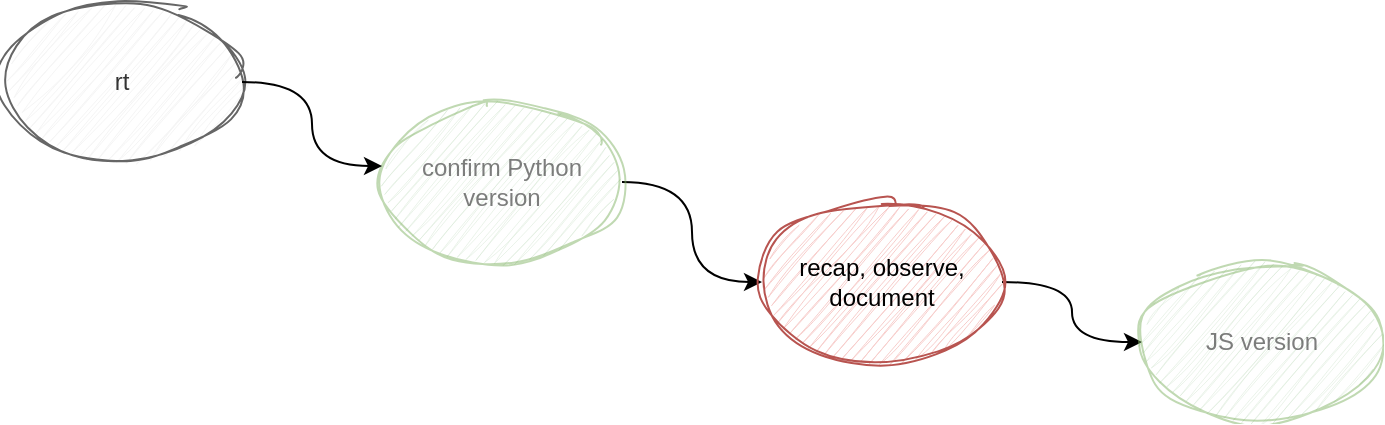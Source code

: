 <mxfile version="24.7.17" pages="3">
  <diagram name="rt" id="O7mYrDu618n3BfnBoB9S">
    <mxGraphModel dx="1100" dy="813" grid="1" gridSize="10" guides="1" tooltips="1" connect="1" arrows="1" fold="1" page="1" pageScale="1" pageWidth="1100" pageHeight="850" math="0" shadow="0">
      <root>
        <mxCell id="0" />
        <mxCell id="1" parent="0" />
        <mxCell id="AXu4ftmSUcKrBVO_GGe2-6" style="edgeStyle=orthogonalEdgeStyle;rounded=0;orthogonalLoop=1;jettySize=auto;html=1;exitX=1;exitY=0.5;exitDx=0;exitDy=0;entryX=0;entryY=0.5;entryDx=0;entryDy=0;curved=1;" edge="1" parent="1" source="AXu4ftmSUcKrBVO_GGe2-1" target="AXu4ftmSUcKrBVO_GGe2-2">
          <mxGeometry relative="1" as="geometry" />
        </mxCell>
        <mxCell id="AXu4ftmSUcKrBVO_GGe2-1" value="confirm Python version" style="ellipse;whiteSpace=wrap;html=1;fillColor=#d5e8d4;strokeColor=#82b366;sketch=1;curveFitting=1;jiggle=2;opacity=50;textOpacity=50;" vertex="1" parent="1">
          <mxGeometry x="270" y="290" width="120" height="80" as="geometry" />
        </mxCell>
        <mxCell id="AXu4ftmSUcKrBVO_GGe2-7" style="edgeStyle=orthogonalEdgeStyle;shape=connector;curved=1;rounded=0;orthogonalLoop=1;jettySize=auto;html=1;exitX=1;exitY=0.5;exitDx=0;exitDy=0;entryX=0;entryY=0.5;entryDx=0;entryDy=0;strokeColor=default;align=center;verticalAlign=middle;fontFamily=Helvetica;fontSize=11;fontColor=default;labelBackgroundColor=default;endArrow=classic;" edge="1" parent="1" source="AXu4ftmSUcKrBVO_GGe2-2" target="AXu4ftmSUcKrBVO_GGe2-3">
          <mxGeometry relative="1" as="geometry" />
        </mxCell>
        <mxCell id="AXu4ftmSUcKrBVO_GGe2-2" value="recap, observe, document" style="ellipse;whiteSpace=wrap;html=1;fillColor=#f8cecc;strokeColor=#b85450;sketch=1;curveFitting=1;jiggle=2;" vertex="1" parent="1">
          <mxGeometry x="460" y="340" width="120" height="80" as="geometry" />
        </mxCell>
        <mxCell id="AXu4ftmSUcKrBVO_GGe2-3" value="JS version" style="ellipse;whiteSpace=wrap;html=1;fillColor=#d5e8d4;strokeColor=#82b366;sketch=1;curveFitting=1;jiggle=2;opacity=50;textOpacity=50;" vertex="1" parent="1">
          <mxGeometry x="650" y="370" width="120" height="80" as="geometry" />
        </mxCell>
        <mxCell id="AXu4ftmSUcKrBVO_GGe2-4" value="rt" style="ellipse;whiteSpace=wrap;html=1;fillColor=#f5f5f5;fontColor=#333333;strokeColor=#666666;sketch=1;curveFitting=1;jiggle=2;" vertex="1" parent="1">
          <mxGeometry x="80" y="240" width="120" height="80" as="geometry" />
        </mxCell>
        <mxCell id="AXu4ftmSUcKrBVO_GGe2-5" style="edgeStyle=orthogonalEdgeStyle;rounded=0;orthogonalLoop=1;jettySize=auto;html=1;exitX=1;exitY=0.5;exitDx=0;exitDy=0;entryX=0;entryY=0.4;entryDx=0;entryDy=0;entryPerimeter=0;curved=1;" edge="1" parent="1" source="AXu4ftmSUcKrBVO_GGe2-4" target="AXu4ftmSUcKrBVO_GGe2-1">
          <mxGeometry relative="1" as="geometry" />
        </mxCell>
      </root>
    </mxGraphModel>
  </diagram>
  <diagram id="RKfMRTMiVl5tel4u5GSG" name="REMics">
    <mxGraphModel dx="1100" dy="813" grid="1" gridSize="10" guides="1" tooltips="1" connect="1" arrows="1" fold="1" page="1" pageScale="1" pageWidth="1100" pageHeight="850" math="0" shadow="0">
      <root>
        <mxCell id="0" />
        <mxCell id="1" parent="0" />
        <mxCell id="k3-NBaS7gSeshNO5Wvry-6" value="" style="rounded=1;whiteSpace=wrap;html=1;fontFamily=Helvetica;fontSize=11;labelBackgroundColor=none;fillColor=#dae8fc;strokeColor=#6c8ebf;opacity=50;dashed=1;container=0;" vertex="1" parent="1">
          <mxGeometry x="280" y="120" width="370" height="550" as="geometry" />
        </mxCell>
        <mxCell id="jwDAsAfHGjH2qoedLleh-20" value="" style="rounded=1;whiteSpace=wrap;html=1;fontFamily=Helvetica;fontSize=11;labelBackgroundColor=none;fillColor=#dae8fc;strokeColor=#6c8ebf;opacity=50;dashed=1;container=0;" vertex="1" parent="1">
          <mxGeometry x="270" y="700" width="370" height="240" as="geometry" />
        </mxCell>
        <mxCell id="GOowlDmcxpSzJjVlir_V-2" value="" style="rounded=1;whiteSpace=wrap;html=1;fontFamily=Helvetica;fontSize=11;labelBackgroundColor=none;fillColor=#d5e8d4;strokeColor=#82b366;opacity=50;dashed=1;container=0;" vertex="1" parent="1">
          <mxGeometry x="670" y="120" width="240" height="760" as="geometry" />
        </mxCell>
        <mxCell id="GOowlDmcxpSzJjVlir_V-3" value="" style="rounded=1;whiteSpace=wrap;html=1;fontFamily=Helvetica;fontSize=11;labelBackgroundColor=none;fillColor=#f5f5f5;strokeColor=#666666;opacity=50;dashed=1;container=0;fontColor=#333333;textOpacity=50;" vertex="1" parent="1">
          <mxGeometry x="920" y="120" width="200" height="550" as="geometry" />
        </mxCell>
        <mxCell id="k3-NBaS7gSeshNO5Wvry-1" value="REMics" style="ellipse;whiteSpace=wrap;html=1;labelBackgroundColor=none;sketch=1;curveFitting=1;jiggle=2;" vertex="1" parent="1">
          <mxGeometry x="80" y="160" width="120" height="80" as="geometry" />
        </mxCell>
        <mxCell id="k3-NBaS7gSeshNO5Wvry-8" style="edgeStyle=orthogonalEdgeStyle;shape=connector;curved=1;rounded=0;orthogonalLoop=1;jettySize=auto;html=1;entryX=-0.005;entryY=0.186;entryDx=0;entryDy=0;entryPerimeter=0;strokeColor=default;align=center;verticalAlign=middle;fontFamily=Helvetica;fontSize=11;fontColor=default;labelBackgroundColor=none;endArrow=classic;" edge="1" parent="1" source="k3-NBaS7gSeshNO5Wvry-1" target="k3-NBaS7gSeshNO5Wvry-6">
          <mxGeometry relative="1" as="geometry" />
        </mxCell>
        <mxCell id="fHOfW8SDWpZ_ELyxr8z1-1" value="recursion?&lt;div&gt;(limited, calculated, bounded, profiled)&lt;/div&gt;" style="ellipse;whiteSpace=wrap;html=1;sketch=1;curveFitting=1;jiggle=2;fillStyle=hachure;fillColor=#f8cecc;strokeColor=#b85450;labelBackgroundColor=none;" vertex="1" parent="1">
          <mxGeometry x="330" y="459.998" width="120" height="88.205" as="geometry" />
        </mxCell>
        <mxCell id="k3-NBaS7gSeshNO5Wvry-2" value="no virtual memory" style="ellipse;whiteSpace=wrap;html=1;sketch=1;curveFitting=1;jiggle=2;fillStyle=hachure;fillColor=#f8cecc;strokeColor=#b85450;labelBackgroundColor=none;" vertex="1" parent="1">
          <mxGeometry x="330" y="220.003" width="120" height="88.205" as="geometry" />
        </mxCell>
        <mxCell id="k3-NBaS7gSeshNO5Wvry-3" value="no MMU&lt;div&gt;(shared address space only)&lt;/div&gt;" style="ellipse;whiteSpace=wrap;html=1;sketch=1;curveFitting=1;jiggle=2;fillStyle=hachure;fillColor=#f8cecc;strokeColor=#b85450;labelBackgroundColor=none;" vertex="1" parent="1">
          <mxGeometry x="480" y="230.005" width="120" height="88.205" as="geometry" />
        </mxCell>
        <mxCell id="k3-NBaS7gSeshNO5Wvry-4" value="no context switching" style="ellipse;whiteSpace=wrap;html=1;sketch=1;curveFitting=1;jiggle=2;fillStyle=hachure;fillColor=#f8cecc;strokeColor=#b85450;labelBackgroundColor=none;" vertex="1" parent="1">
          <mxGeometry x="330" y="336.798" width="120" height="88.205" as="geometry" />
        </mxCell>
        <mxCell id="k3-NBaS7gSeshNO5Wvry-5" value="no &quot;concurrency&quot;" style="ellipse;whiteSpace=wrap;html=1;sketch=1;curveFitting=1;jiggle=2;fillStyle=hachure;fillColor=#f8cecc;strokeColor=#b85450;labelBackgroundColor=none;" vertex="1" parent="1">
          <mxGeometry x="480" y="359.998" width="120" height="88.205" as="geometry" />
        </mxCell>
        <mxCell id="k3-NBaS7gSeshNO5Wvry-7" value="deprecated" style="rounded=1;whiteSpace=wrap;html=1;fontFamily=Helvetica;fontSize=11;labelBackgroundColor=none;sketch=1;curveFitting=1;jiggle=2;fillStyle=cross-hatch;fillColor=#f8cecc;strokeColor=#b85450;opacity=50;textOpacity=50;" vertex="1" parent="1">
          <mxGeometry x="405" y="160" width="120" height="30" as="geometry" />
        </mxCell>
        <mxCell id="fHOfW8SDWpZ_ELyxr8z1-2" value="lambdas on heap" style="ellipse;whiteSpace=wrap;html=1;sketch=1;curveFitting=1;jiggle=2;fillStyle=hachure;fillColor=#ffe6cc;strokeColor=#d79b00;labelBackgroundColor=none;" vertex="1" parent="1">
          <mxGeometry x="730" y="220.003" width="120" height="88.205" as="geometry" />
        </mxCell>
        <mxCell id="fHOfW8SDWpZ_ELyxr8z1-3" value="Statecharts" style="ellipse;whiteSpace=wrap;html=1;sketch=1;curveFitting=1;jiggle=2;fillStyle=hachure;fillColor=#ffe6cc;strokeColor=#d79b00;labelBackgroundColor=none;" vertex="1" parent="1">
          <mxGeometry x="730" y="336.803" width="120" height="88.205" as="geometry" />
        </mxCell>
        <mxCell id="fHOfW8SDWpZ_ELyxr8z1-4" value="Subroutines,&amp;nbsp;&lt;div&gt;CALL, RETURN&lt;/div&gt;" style="ellipse;whiteSpace=wrap;html=1;sketch=1;curveFitting=1;jiggle=2;fillStyle=hachure;fillColor=#ffe6cc;strokeColor=#d79b00;labelBackgroundColor=none;" vertex="1" parent="1">
          <mxGeometry x="730" y="445.913" width="120" height="88.205" as="geometry" />
        </mxCell>
        <mxCell id="GOowlDmcxpSzJjVlir_V-1" value="how to use existing software?" style="ellipse;whiteSpace=wrap;html=1;sketch=1;curveFitting=1;jiggle=2;fillStyle=hachure;fillColor=#f8cecc;strokeColor=#b85450;labelBackgroundColor=none;" vertex="1" parent="1">
          <mxGeometry x="960" y="220.003" width="120" height="88.205" as="geometry" />
        </mxCell>
        <mxCell id="GOowlDmcxpSzJjVlir_V-4" value="what have we got?" style="rounded=1;whiteSpace=wrap;html=1;fontFamily=Helvetica;fontSize=11;labelBackgroundColor=none;sketch=1;curveFitting=1;jiggle=2;fillStyle=cross-hatch;fillColor=#ffe6cc;strokeColor=#d79b00;" vertex="1" parent="1">
          <mxGeometry x="730" y="160" width="120" height="30" as="geometry" />
        </mxCell>
        <mxCell id="GOowlDmcxpSzJjVlir_V-5" value="questions" style="rounded=1;whiteSpace=wrap;html=1;fontFamily=Helvetica;fontSize=11;labelBackgroundColor=none;sketch=1;curveFitting=1;jiggle=2;fillStyle=cross-hatch;fillColor=#fff2cc;strokeColor=#d6b656;opacity=50;textOpacity=50;" vertex="1" parent="1">
          <mxGeometry x="960" y="160" width="120" height="30" as="geometry" />
        </mxCell>
        <mxCell id="jwDAsAfHGjH2qoedLleh-1" value="0D" style="ellipse;whiteSpace=wrap;html=1;sketch=1;curveFitting=1;jiggle=2;fillStyle=hachure;fillColor=#ffe6cc;strokeColor=#d79b00;labelBackgroundColor=none;" vertex="1" parent="1">
          <mxGeometry x="730" y="555.913" width="120" height="88.205" as="geometry" />
        </mxCell>
        <mxCell id="jwDAsAfHGjH2qoedLleh-2" value="t2t" style="ellipse;whiteSpace=wrap;html=1;sketch=1;curveFitting=1;jiggle=2;fillStyle=hachure;fillColor=#ffe6cc;strokeColor=#d79b00;labelBackgroundColor=none;" vertex="1" parent="1">
          <mxGeometry x="730" y="670.003" width="120" height="88.205" as="geometry" />
        </mxCell>
        <mxCell id="jwDAsAfHGjH2qoedLleh-6" value="" style="endArrow=none;html=1;rounded=0;strokeColor=#b85450;align=center;verticalAlign=middle;fontFamily=Helvetica;fontSize=11;fontColor=default;labelBackgroundColor=default;sketch=1;curveFitting=1;jiggle=2;fillColor=#f8cecc;endFill=0;exitX=0.242;exitY=0.907;exitDx=0;exitDy=0;exitPerimeter=0;opacity=50;" edge="1" parent="1" source="fHOfW8SDWpZ_ELyxr8z1-1">
          <mxGeometry width="50" height="50" relative="1" as="geometry">
            <mxPoint x="380" y="520" as="sourcePoint" />
            <mxPoint x="430" y="470" as="targetPoint" />
          </mxGeometry>
        </mxCell>
        <mxCell id="jwDAsAfHGjH2qoedLleh-8" value="" style="endArrow=none;html=1;rounded=0;strokeColor=#b85450;align=center;verticalAlign=middle;fontFamily=Helvetica;fontSize=11;fontColor=default;labelBackgroundColor=default;sketch=1;curveFitting=1;jiggle=2;fillColor=#f8cecc;endFill=0;exitX=0.217;exitY=0.918;exitDx=0;exitDy=0;exitPerimeter=0;opacity=50;" edge="1" parent="1" source="k3-NBaS7gSeshNO5Wvry-5">
          <mxGeometry width="50" height="50" relative="1" as="geometry">
            <mxPoint x="525" y="420" as="sourcePoint" />
            <mxPoint x="575" y="370" as="targetPoint" />
          </mxGeometry>
        </mxCell>
        <mxCell id="jwDAsAfHGjH2qoedLleh-9" value="" style="endArrow=none;html=1;rounded=0;strokeColor=#b85450;align=center;verticalAlign=middle;fontFamily=Helvetica;fontSize=11;fontColor=default;labelBackgroundColor=default;sketch=1;curveFitting=1;jiggle=2;fillColor=#f8cecc;endFill=0;exitX=0.275;exitY=0.921;exitDx=0;exitDy=0;exitPerimeter=0;opacity=50;" edge="1" parent="1" source="k3-NBaS7gSeshNO5Wvry-4">
          <mxGeometry width="50" height="50" relative="1" as="geometry">
            <mxPoint x="380" y="400" as="sourcePoint" />
            <mxPoint x="430" y="350" as="targetPoint" />
          </mxGeometry>
        </mxCell>
        <mxCell id="jwDAsAfHGjH2qoedLleh-10" value="" style="endArrow=none;html=1;rounded=0;strokeColor=#b85450;align=center;verticalAlign=middle;fontFamily=Helvetica;fontSize=11;fontColor=default;labelBackgroundColor=default;sketch=1;curveFitting=1;jiggle=2;fillColor=#f8cecc;endFill=0;exitX=0.217;exitY=0.873;exitDx=0;exitDy=0;exitPerimeter=0;opacity=50;" edge="1" parent="1" source="k3-NBaS7gSeshNO5Wvry-2">
          <mxGeometry width="50" height="50" relative="1" as="geometry">
            <mxPoint x="370" y="280" as="sourcePoint" />
            <mxPoint x="420" y="230" as="targetPoint" />
          </mxGeometry>
        </mxCell>
        <mxCell id="jwDAsAfHGjH2qoedLleh-11" value="" style="endArrow=none;html=1;rounded=0;strokeColor=#b85450;align=center;verticalAlign=middle;fontFamily=Helvetica;fontSize=11;fontColor=default;labelBackgroundColor=default;sketch=1;curveFitting=1;jiggle=2;fillColor=#f8cecc;endFill=0;exitX=0.242;exitY=0.896;exitDx=0;exitDy=0;exitPerimeter=0;opacity=50;" edge="1" parent="1" source="k3-NBaS7gSeshNO5Wvry-3">
          <mxGeometry width="50" height="50" relative="1" as="geometry">
            <mxPoint x="525" y="289.11" as="sourcePoint" />
            <mxPoint x="575" y="239.11" as="targetPoint" />
          </mxGeometry>
        </mxCell>
        <mxCell id="jwDAsAfHGjH2qoedLleh-12" value="OCG, RTL, peephole" style="ellipse;whiteSpace=wrap;html=1;sketch=1;curveFitting=1;jiggle=2;fillStyle=hachure;fillColor=#ffe6cc;strokeColor=#d79b00;labelBackgroundColor=none;" vertex="1" parent="1">
          <mxGeometry x="730" y="770.003" width="120" height="88.205" as="geometry" />
        </mxCell>
        <mxCell id="jwDAsAfHGjH2qoedLleh-14" value="VSH" style="ellipse;whiteSpace=wrap;html=1;sketch=1;curveFitting=1;jiggle=2;fillStyle=hachure;fillColor=#f8cecc;strokeColor=#b85450;labelBackgroundColor=none;opacity=50;textOpacity=50;" vertex="1" parent="1">
          <mxGeometry x="975" y="296.8" width="90" height="40" as="geometry" />
        </mxCell>
        <mxCell id="jwDAsAfHGjH2qoedLleh-15" value="can the IDE be something other than a textual programming language?" style="ellipse;whiteSpace=wrap;html=1;sketch=1;curveFitting=1;jiggle=2;fillStyle=hachure;fillColor=#f8cecc;strokeColor=#b85450;labelBackgroundColor=none;" vertex="1" parent="1">
          <mxGeometry x="950" y="360" width="130" height="88.21" as="geometry" />
        </mxCell>
        <mxCell id="jwDAsAfHGjH2qoedLleh-16" value="heaps" style="ellipse;whiteSpace=wrap;html=1;sketch=1;curveFitting=1;jiggle=2;fillStyle=hachure;fillColor=#f8cecc;strokeColor=#b85450;labelBackgroundColor=none;" vertex="1" parent="1">
          <mxGeometry x="320" y="789.998" width="120" height="88.205" as="geometry" />
        </mxCell>
        <mxCell id="jwDAsAfHGjH2qoedLleh-18" value="GC (Garbage Collection)" style="ellipse;whiteSpace=wrap;html=1;sketch=1;curveFitting=1;jiggle=2;fillStyle=hachure;fillColor=#f8cecc;strokeColor=#b85450;labelBackgroundColor=none;" vertex="1" parent="1">
          <mxGeometry x="430" y="797.998" width="120" height="88.205" as="geometry" />
        </mxCell>
        <mxCell id="jwDAsAfHGjH2qoedLleh-21" value="reconsider" style="rounded=1;whiteSpace=wrap;html=1;fontFamily=Helvetica;fontSize=11;labelBackgroundColor=none;sketch=1;curveFitting=1;jiggle=2;fillStyle=cross-hatch;fillColor=#f8cecc;strokeColor=#b85450;opacity=50;textOpacity=50;" vertex="1" parent="1">
          <mxGeometry x="395" y="720" width="120" height="30" as="geometry" />
        </mxCell>
        <mxCell id="jwDAsAfHGjH2qoedLleh-22" value="CI/CD&lt;div&gt;(Q/A, quality)&lt;/div&gt;" style="ellipse;whiteSpace=wrap;html=1;sketch=1;curveFitting=1;jiggle=2;fillStyle=hachure;fillColor=#f8cecc;strokeColor=#b85450;labelBackgroundColor=none;" vertex="1" parent="1">
          <mxGeometry x="320" y="909.998" width="120" height="88.205" as="geometry" />
        </mxCell>
        <mxCell id="jwDAsAfHGjH2qoedLleh-23" value="classes vs. prototypal inheritance" style="ellipse;whiteSpace=wrap;html=1;sketch=1;curveFitting=1;jiggle=2;fillStyle=hachure;fillColor=#f8cecc;strokeColor=#b85450;labelBackgroundColor=none;" vertex="1" parent="1">
          <mxGeometry x="320" y="1009.998" width="120" height="88.205" as="geometry" />
        </mxCell>
      </root>
    </mxGraphModel>
  </diagram>
  <diagram id="JoeBrYkntoJn6Tc-KMNd" name="RT JS">
    <mxGraphModel dx="1100" dy="813" grid="1" gridSize="10" guides="1" tooltips="1" connect="1" arrows="1" fold="1" page="1" pageScale="1" pageWidth="1100" pageHeight="850" math="0" shadow="0">
      <root>
        <mxCell id="0" />
        <mxCell id="1" parent="0" />
        <mxCell id="BhHaNC1FESS3R51XjwBt-1" value="rt2js" style="ellipse;whiteSpace=wrap;html=1;fontFamily=Helvetica;fontSize=11;labelBackgroundColor=none;fillColor=#ffe6cc;strokeColor=#d79b00;fillStyle=hatch;sketch=1;curveFitting=1;jiggle=2;" vertex="1" parent="1">
          <mxGeometry x="420" y="270" width="120" height="80" as="geometry" />
        </mxCell>
        <mxCell id="BhHaNC1FESS3R51XjwBt-9" style="edgeStyle=orthogonalEdgeStyle;shape=connector;curved=1;rounded=0;orthogonalLoop=1;jettySize=auto;html=1;entryX=0;entryY=0.5;entryDx=0;entryDy=0;strokeColor=default;align=center;verticalAlign=middle;fontFamily=Helvetica;fontSize=11;fontColor=default;labelBackgroundColor=none;endArrow=classic;" edge="1" parent="1" source="BhHaNC1FESS3R51XjwBt-2" target="BhHaNC1FESS3R51XjwBt-1">
          <mxGeometry relative="1" as="geometry" />
        </mxCell>
        <mxCell id="BhHaNC1FESS3R51XjwBt-2" value="0D.rt" style="shape=cylinder3;whiteSpace=wrap;html=1;boundedLbl=1;backgroundOutline=1;size=15;fontFamily=Helvetica;fontSize=11;labelBackgroundColor=none;opacity=50;textOpacity=70;fillColor=#d5e8d4;strokeColor=#82b366;fillStyle=hatch;sketch=1;curveFitting=1;jiggle=2;" vertex="1" parent="1">
          <mxGeometry x="200" y="200" width="60" height="80" as="geometry" />
        </mxCell>
        <mxCell id="BhHaNC1FESS3R51XjwBt-3" value="count.rt" style="shape=cylinder3;whiteSpace=wrap;html=1;boundedLbl=1;backgroundOutline=1;size=15;fontFamily=Helvetica;fontSize=11;labelBackgroundColor=none;textOpacity=70;opacity=50;fillColor=#d5e8d4;strokeColor=#82b366;fillStyle=hatch;sketch=1;curveFitting=1;jiggle=2;" vertex="1" parent="1">
          <mxGeometry x="195" y="320" width="60" height="80" as="geometry" />
        </mxCell>
        <mxCell id="BhHaNC1FESS3R51XjwBt-10" style="edgeStyle=orthogonalEdgeStyle;shape=connector;curved=1;rounded=0;orthogonalLoop=1;jettySize=auto;html=1;strokeColor=default;align=center;verticalAlign=middle;fontFamily=Helvetica;fontSize=11;fontColor=default;labelBackgroundColor=none;endArrow=classic;" edge="1" parent="1" source="BhHaNC1FESS3R51XjwBt-4" target="BhHaNC1FESS3R51XjwBt-1">
          <mxGeometry relative="1" as="geometry" />
        </mxCell>
        <mxCell id="BhHaNC1FESS3R51XjwBt-4" value="delay.rt" style="shape=cylinder3;whiteSpace=wrap;html=1;boundedLbl=1;backgroundOutline=1;size=15;fontFamily=Helvetica;fontSize=11;labelBackgroundColor=none;textOpacity=70;opacity=50;fillColor=#d5e8d4;strokeColor=#82b366;fillStyle=hatch;sketch=1;curveFitting=1;jiggle=2;" vertex="1" parent="1">
          <mxGeometry x="225" y="350" width="60" height="80" as="geometry" />
        </mxCell>
        <mxCell id="BhHaNC1FESS3R51XjwBt-5" value="decode.rt" style="shape=cylinder3;whiteSpace=wrap;html=1;boundedLbl=1;backgroundOutline=1;size=15;fontFamily=Helvetica;fontSize=11;labelBackgroundColor=none;textOpacity=70;opacity=50;fillColor=#d5e8d4;strokeColor=#82b366;fillStyle=hatch;sketch=1;curveFitting=1;jiggle=2;" vertex="1" parent="1">
          <mxGeometry x="185" y="380" width="60" height="80" as="geometry" />
        </mxCell>
        <mxCell id="BhHaNC1FESS3R51XjwBt-6" value="reverser.rt" style="shape=cylinder3;whiteSpace=wrap;html=1;boundedLbl=1;backgroundOutline=1;size=15;fontFamily=Helvetica;fontSize=11;labelBackgroundColor=none;textOpacity=70;opacity=50;fillColor=#d5e8d4;strokeColor=#82b366;fillStyle=hatch;sketch=1;curveFitting=1;jiggle=2;" vertex="1" parent="1">
          <mxGeometry x="215" y="410" width="60" height="80" as="geometry" />
        </mxCell>
        <mxCell id="BhHaNC1FESS3R51XjwBt-7" value="monitor.rt" style="shape=cylinder3;whiteSpace=wrap;html=1;boundedLbl=1;backgroundOutline=1;size=15;fontFamily=Helvetica;fontSize=11;labelBackgroundColor=none;textOpacity=70;opacity=50;fillColor=#d5e8d4;strokeColor=#82b366;fillStyle=hatch;sketch=1;curveFitting=1;jiggle=2;" vertex="1" parent="1">
          <mxGeometry x="175" y="345" width="60" height="80" as="geometry" />
        </mxCell>
        <mxCell id="BhHaNC1FESS3R51XjwBt-16" style="edgeStyle=orthogonalEdgeStyle;shape=connector;curved=1;rounded=0;orthogonalLoop=1;jettySize=auto;html=1;exitX=1;exitY=0.5;exitDx=0;exitDy=0;exitPerimeter=0;entryX=0;entryY=0.5;entryDx=0;entryDy=0;strokeColor=default;align=center;verticalAlign=middle;fontFamily=Helvetica;fontSize=11;fontColor=default;labelBackgroundColor=none;endArrow=classic;" edge="1" parent="1" source="BhHaNC1FESS3R51XjwBt-8" target="BhHaNC1FESS3R51XjwBt-14">
          <mxGeometry relative="1" as="geometry" />
        </mxCell>
        <mxCell id="BhHaNC1FESS3R51XjwBt-8" value="main.js" style="shape=cylinder3;whiteSpace=wrap;html=1;boundedLbl=1;backgroundOutline=1;size=15;fontFamily=Helvetica;fontSize=11;labelBackgroundColor=none;textOpacity=70;opacity=50;fillColor=#d5e8d4;strokeColor=#82b366;fillStyle=hatch;sketch=1;curveFitting=1;jiggle=2;" vertex="1" parent="1">
          <mxGeometry x="600" y="360" width="60" height="80" as="geometry" />
        </mxCell>
        <mxCell id="BhHaNC1FESS3R51XjwBt-15" style="edgeStyle=orthogonalEdgeStyle;shape=connector;curved=1;rounded=0;orthogonalLoop=1;jettySize=auto;html=1;exitX=1;exitY=0.5;exitDx=0;exitDy=0;exitPerimeter=0;entryX=0;entryY=0.5;entryDx=0;entryDy=0;strokeColor=default;align=center;verticalAlign=middle;fontFamily=Helvetica;fontSize=11;fontColor=default;labelBackgroundColor=none;endArrow=classic;" edge="1" parent="1" source="BhHaNC1FESS3R51XjwBt-12" target="BhHaNC1FESS3R51XjwBt-14">
          <mxGeometry relative="1" as="geometry" />
        </mxCell>
        <mxCell id="BhHaNC1FESS3R51XjwBt-12" value="generated.js" style="shape=cylinder3;whiteSpace=wrap;html=1;boundedLbl=1;backgroundOutline=1;size=15;fontFamily=Helvetica;fontSize=11;labelBackgroundColor=none;textOpacity=70;opacity=50;fillColor=#fff2cc;strokeColor=#d6b656;fillStyle=hatch;sketch=1;curveFitting=1;jiggle=2;" vertex="1" parent="1">
          <mxGeometry x="600" y="270" width="60" height="80" as="geometry" />
        </mxCell>
        <mxCell id="BhHaNC1FESS3R51XjwBt-13" style="edgeStyle=orthogonalEdgeStyle;shape=connector;curved=1;rounded=0;orthogonalLoop=1;jettySize=auto;html=1;exitX=1;exitY=0.5;exitDx=0;exitDy=0;entryX=0;entryY=0.5;entryDx=0;entryDy=0;entryPerimeter=0;strokeColor=default;align=center;verticalAlign=middle;fontFamily=Helvetica;fontSize=11;fontColor=default;labelBackgroundColor=none;endArrow=classic;" edge="1" parent="1" source="BhHaNC1FESS3R51XjwBt-1" target="BhHaNC1FESS3R51XjwBt-12">
          <mxGeometry relative="1" as="geometry" />
        </mxCell>
        <mxCell id="BhHaNC1FESS3R51XjwBt-14" value="exec on&amp;nbsp;&lt;div&gt;command line&amp;nbsp;&lt;/div&gt;&lt;div&gt;(node.js)&lt;/div&gt;" style="ellipse;whiteSpace=wrap;html=1;fontFamily=Helvetica;fontSize=11;labelBackgroundColor=none;fillColor=#f8cecc;strokeColor=#b85450;fillStyle=hatch;sketch=1;curveFitting=1;jiggle=2;" vertex="1" parent="1">
          <mxGeometry x="720" y="330" width="130" height="80" as="geometry" />
        </mxCell>
        <mxCell id="BhHaNC1FESS3R51XjwBt-17" value="Larson Scanner" style="rounded=1;whiteSpace=wrap;html=1;fontFamily=Helvetica;fontSize=11;fontColor=default;labelBackgroundColor=default;dashed=1;sketch=1;curveFitting=1;jiggle=2;opacity=50;textOpacity=70;" vertex="1" parent="1">
          <mxGeometry x="20" y="380" width="120" height="20" as="geometry" />
        </mxCell>
        <mxCell id="BhHaNC1FESS3R51XjwBt-18" value="0D kernel" style="rounded=1;whiteSpace=wrap;html=1;fontFamily=Helvetica;fontSize=11;fontColor=default;labelBackgroundColor=default;dashed=1;sketch=1;curveFitting=1;jiggle=2;opacity=50;textOpacity=70;" vertex="1" parent="1">
          <mxGeometry x="20" y="230" width="120" height="20" as="geometry" />
        </mxCell>
        <mxCell id="BhHaNC1FESS3R51XjwBt-20" style="edgeStyle=orthogonalEdgeStyle;shape=connector;curved=1;rounded=0;orthogonalLoop=1;jettySize=auto;html=1;entryX=0;entryY=0.5;entryDx=0;entryDy=0;strokeColor=default;align=center;verticalAlign=middle;fontFamily=Helvetica;fontSize=11;fontColor=default;labelBackgroundColor=default;endArrow=classic;" edge="1" parent="1" source="BhHaNC1FESS3R51XjwBt-19" target="BhHaNC1FESS3R51XjwBt-14">
          <mxGeometry relative="1" as="geometry" />
        </mxCell>
        <mxCell id="BhHaNC1FESS3R51XjwBt-19" value="scanner.drawio.json" style="shape=cylinder3;whiteSpace=wrap;html=1;boundedLbl=1;backgroundOutline=1;size=15;fontFamily=Helvetica;fontSize=11;labelBackgroundColor=none;textOpacity=70;opacity=50;fillColor=#fff2cc;strokeColor=#d6b656;fillStyle=hatch;sketch=1;curveFitting=1;jiggle=2;" vertex="1" parent="1">
          <mxGeometry x="600" y="500" width="60" height="80" as="geometry" />
        </mxCell>
        <mxCell id="BhHaNC1FESS3R51XjwBt-21" value="Scanner (DPL src code in draw.io)" style="rounded=1;whiteSpace=wrap;html=1;fontFamily=Helvetica;fontSize=11;fontColor=default;labelBackgroundColor=default;dashed=1;sketch=1;curveFitting=1;jiggle=2;opacity=50;textOpacity=70;" vertex="1" parent="1">
          <mxGeometry x="20" y="620" width="120" height="30" as="geometry" />
        </mxCell>
        <mxCell id="BhHaNC1FESS3R51XjwBt-22" style="edgeStyle=orthogonalEdgeStyle;shape=connector;curved=1;rounded=0;orthogonalLoop=1;jettySize=auto;html=1;exitX=0.5;exitY=1;exitDx=0;exitDy=0;strokeColor=default;align=center;verticalAlign=middle;fontFamily=Helvetica;fontSize=11;fontColor=default;labelBackgroundColor=default;endArrow=classic;" edge="1" parent="1" source="BhHaNC1FESS3R51XjwBt-21" target="BhHaNC1FESS3R51XjwBt-21">
          <mxGeometry relative="1" as="geometry" />
        </mxCell>
        <mxCell id="BhHaNC1FESS3R51XjwBt-25" style="edgeStyle=orthogonalEdgeStyle;shape=connector;curved=1;rounded=0;orthogonalLoop=1;jettySize=auto;html=1;exitX=1;exitY=0.5;exitDx=0;exitDy=0;exitPerimeter=0;entryX=0;entryY=0.5;entryDx=0;entryDy=0;strokeColor=default;align=center;verticalAlign=middle;fontFamily=Helvetica;fontSize=11;fontColor=default;labelBackgroundColor=default;endArrow=classic;" edge="1" parent="1" source="BhHaNC1FESS3R51XjwBt-23" target="BhHaNC1FESS3R51XjwBt-24">
          <mxGeometry relative="1" as="geometry" />
        </mxCell>
        <mxCell id="BhHaNC1FESS3R51XjwBt-23" value="scanner.drawio" style="shape=cylinder3;whiteSpace=wrap;html=1;boundedLbl=1;backgroundOutline=1;size=15;fontFamily=Helvetica;fontSize=11;labelBackgroundColor=none;textOpacity=70;opacity=50;fillColor=#d5e8d4;strokeColor=#82b366;fillStyle=hatch;sketch=1;curveFitting=1;jiggle=2;" vertex="1" parent="1">
          <mxGeometry x="200" y="590" width="60" height="80" as="geometry" />
        </mxCell>
        <mxCell id="BhHaNC1FESS3R51XjwBt-24" value="das2json" style="ellipse;whiteSpace=wrap;html=1;fontFamily=Helvetica;fontSize=11;labelBackgroundColor=none;fillColor=#ffe6cc;strokeColor=#d79b00;fillStyle=hatch;sketch=1;curveFitting=1;jiggle=2;" vertex="1" parent="1">
          <mxGeometry x="420" y="580" width="120" height="80" as="geometry" />
        </mxCell>
        <mxCell id="BhHaNC1FESS3R51XjwBt-26" style="edgeStyle=orthogonalEdgeStyle;shape=connector;curved=1;rounded=0;orthogonalLoop=1;jettySize=auto;html=1;exitX=1;exitY=0.5;exitDx=0;exitDy=0;entryX=0.5;entryY=1;entryDx=0;entryDy=0;entryPerimeter=0;strokeColor=default;align=center;verticalAlign=middle;fontFamily=Helvetica;fontSize=11;fontColor=default;labelBackgroundColor=default;endArrow=classic;" edge="1" parent="1" source="BhHaNC1FESS3R51XjwBt-24" target="BhHaNC1FESS3R51XjwBt-19">
          <mxGeometry relative="1" as="geometry" />
        </mxCell>
      </root>
    </mxGraphModel>
  </diagram>
</mxfile>
